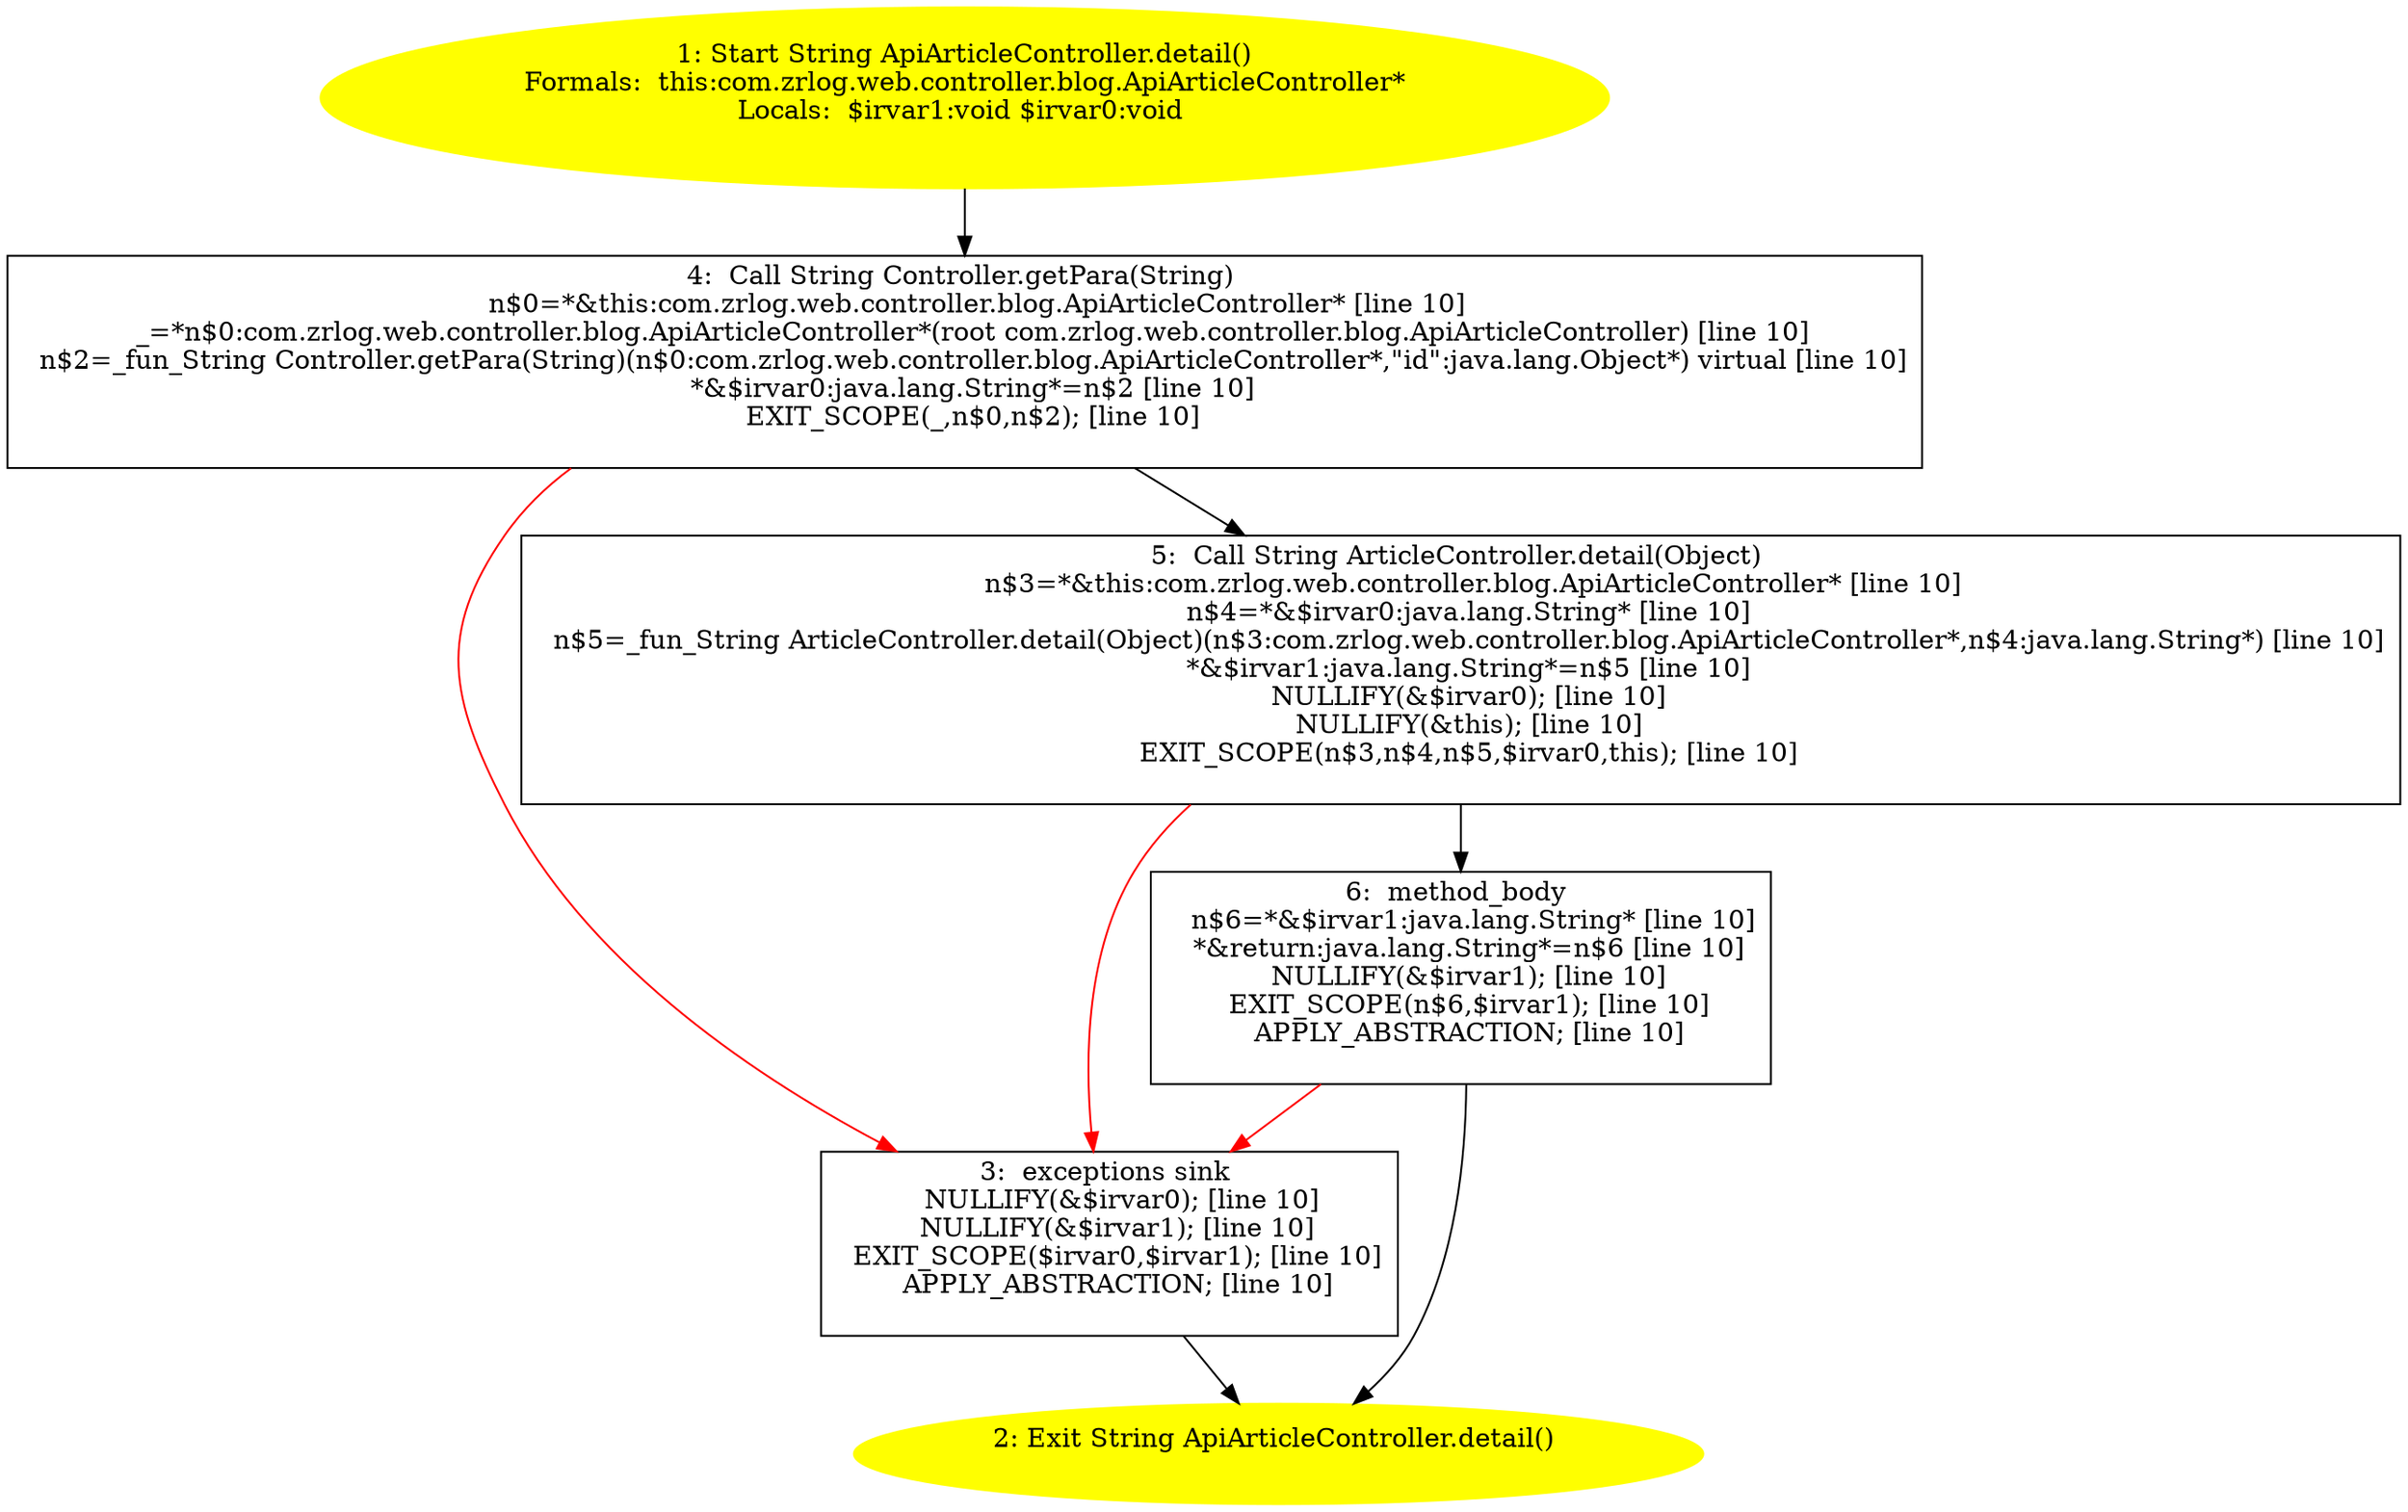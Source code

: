 /* @generated */
digraph cfg {
"com.zrlog.web.controller.blog.ApiArticleController.detail():java.lang.String.ccf316ed68a0c1f8efdefe387aa9e3fd_1" [label="1: Start String ApiArticleController.detail()\nFormals:  this:com.zrlog.web.controller.blog.ApiArticleController*\nLocals:  $irvar1:void $irvar0:void \n  " color=yellow style=filled]
	

	 "com.zrlog.web.controller.blog.ApiArticleController.detail():java.lang.String.ccf316ed68a0c1f8efdefe387aa9e3fd_1" -> "com.zrlog.web.controller.blog.ApiArticleController.detail():java.lang.String.ccf316ed68a0c1f8efdefe387aa9e3fd_4" ;
"com.zrlog.web.controller.blog.ApiArticleController.detail():java.lang.String.ccf316ed68a0c1f8efdefe387aa9e3fd_2" [label="2: Exit String ApiArticleController.detail() \n  " color=yellow style=filled]
	

"com.zrlog.web.controller.blog.ApiArticleController.detail():java.lang.String.ccf316ed68a0c1f8efdefe387aa9e3fd_3" [label="3:  exceptions sink \n   NULLIFY(&$irvar0); [line 10]\n  NULLIFY(&$irvar1); [line 10]\n  EXIT_SCOPE($irvar0,$irvar1); [line 10]\n  APPLY_ABSTRACTION; [line 10]\n " shape="box"]
	

	 "com.zrlog.web.controller.blog.ApiArticleController.detail():java.lang.String.ccf316ed68a0c1f8efdefe387aa9e3fd_3" -> "com.zrlog.web.controller.blog.ApiArticleController.detail():java.lang.String.ccf316ed68a0c1f8efdefe387aa9e3fd_2" ;
"com.zrlog.web.controller.blog.ApiArticleController.detail():java.lang.String.ccf316ed68a0c1f8efdefe387aa9e3fd_4" [label="4:  Call String Controller.getPara(String) \n   n$0=*&this:com.zrlog.web.controller.blog.ApiArticleController* [line 10]\n  _=*n$0:com.zrlog.web.controller.blog.ApiArticleController*(root com.zrlog.web.controller.blog.ApiArticleController) [line 10]\n  n$2=_fun_String Controller.getPara(String)(n$0:com.zrlog.web.controller.blog.ApiArticleController*,\"id\":java.lang.Object*) virtual [line 10]\n  *&$irvar0:java.lang.String*=n$2 [line 10]\n  EXIT_SCOPE(_,n$0,n$2); [line 10]\n " shape="box"]
	

	 "com.zrlog.web.controller.blog.ApiArticleController.detail():java.lang.String.ccf316ed68a0c1f8efdefe387aa9e3fd_4" -> "com.zrlog.web.controller.blog.ApiArticleController.detail():java.lang.String.ccf316ed68a0c1f8efdefe387aa9e3fd_5" ;
	 "com.zrlog.web.controller.blog.ApiArticleController.detail():java.lang.String.ccf316ed68a0c1f8efdefe387aa9e3fd_4" -> "com.zrlog.web.controller.blog.ApiArticleController.detail():java.lang.String.ccf316ed68a0c1f8efdefe387aa9e3fd_3" [color="red" ];
"com.zrlog.web.controller.blog.ApiArticleController.detail():java.lang.String.ccf316ed68a0c1f8efdefe387aa9e3fd_5" [label="5:  Call String ArticleController.detail(Object) \n   n$3=*&this:com.zrlog.web.controller.blog.ApiArticleController* [line 10]\n  n$4=*&$irvar0:java.lang.String* [line 10]\n  n$5=_fun_String ArticleController.detail(Object)(n$3:com.zrlog.web.controller.blog.ApiArticleController*,n$4:java.lang.String*) [line 10]\n  *&$irvar1:java.lang.String*=n$5 [line 10]\n  NULLIFY(&$irvar0); [line 10]\n  NULLIFY(&this); [line 10]\n  EXIT_SCOPE(n$3,n$4,n$5,$irvar0,this); [line 10]\n " shape="box"]
	

	 "com.zrlog.web.controller.blog.ApiArticleController.detail():java.lang.String.ccf316ed68a0c1f8efdefe387aa9e3fd_5" -> "com.zrlog.web.controller.blog.ApiArticleController.detail():java.lang.String.ccf316ed68a0c1f8efdefe387aa9e3fd_6" ;
	 "com.zrlog.web.controller.blog.ApiArticleController.detail():java.lang.String.ccf316ed68a0c1f8efdefe387aa9e3fd_5" -> "com.zrlog.web.controller.blog.ApiArticleController.detail():java.lang.String.ccf316ed68a0c1f8efdefe387aa9e3fd_3" [color="red" ];
"com.zrlog.web.controller.blog.ApiArticleController.detail():java.lang.String.ccf316ed68a0c1f8efdefe387aa9e3fd_6" [label="6:  method_body \n   n$6=*&$irvar1:java.lang.String* [line 10]\n  *&return:java.lang.String*=n$6 [line 10]\n  NULLIFY(&$irvar1); [line 10]\n  EXIT_SCOPE(n$6,$irvar1); [line 10]\n  APPLY_ABSTRACTION; [line 10]\n " shape="box"]
	

	 "com.zrlog.web.controller.blog.ApiArticleController.detail():java.lang.String.ccf316ed68a0c1f8efdefe387aa9e3fd_6" -> "com.zrlog.web.controller.blog.ApiArticleController.detail():java.lang.String.ccf316ed68a0c1f8efdefe387aa9e3fd_2" ;
	 "com.zrlog.web.controller.blog.ApiArticleController.detail():java.lang.String.ccf316ed68a0c1f8efdefe387aa9e3fd_6" -> "com.zrlog.web.controller.blog.ApiArticleController.detail():java.lang.String.ccf316ed68a0c1f8efdefe387aa9e3fd_3" [color="red" ];
}
